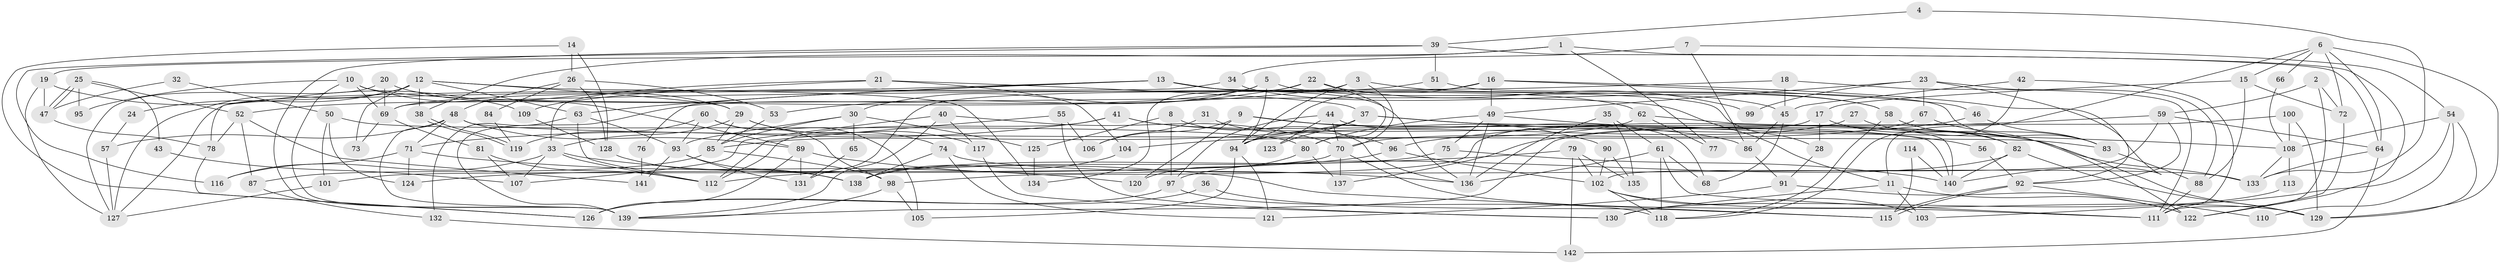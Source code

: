// coarse degree distribution, {7: 0.08450704225352113, 9: 0.028169014084507043, 2: 0.15492957746478872, 4: 0.16901408450704225, 11: 0.014084507042253521, 8: 0.056338028169014086, 3: 0.16901408450704225, 6: 0.14084507042253522, 14: 0.014084507042253521, 10: 0.04225352112676056, 15: 0.014084507042253521, 21: 0.028169014084507043, 5: 0.07042253521126761, 1: 0.014084507042253521}
// Generated by graph-tools (version 1.1) at 2025/18/03/04/25 18:18:46]
// undirected, 142 vertices, 284 edges
graph export_dot {
graph [start="1"]
  node [color=gray90,style=filled];
  1;
  2;
  3;
  4;
  5;
  6;
  7;
  8;
  9;
  10;
  11;
  12;
  13;
  14;
  15;
  16;
  17;
  18;
  19;
  20;
  21;
  22;
  23;
  24;
  25;
  26;
  27;
  28;
  29;
  30;
  31;
  32;
  33;
  34;
  35;
  36;
  37;
  38;
  39;
  40;
  41;
  42;
  43;
  44;
  45;
  46;
  47;
  48;
  49;
  50;
  51;
  52;
  53;
  54;
  55;
  56;
  57;
  58;
  59;
  60;
  61;
  62;
  63;
  64;
  65;
  66;
  67;
  68;
  69;
  70;
  71;
  72;
  73;
  74;
  75;
  76;
  77;
  78;
  79;
  80;
  81;
  82;
  83;
  84;
  85;
  86;
  87;
  88;
  89;
  90;
  91;
  92;
  93;
  94;
  95;
  96;
  97;
  98;
  99;
  100;
  101;
  102;
  103;
  104;
  105;
  106;
  107;
  108;
  109;
  110;
  111;
  112;
  113;
  114;
  115;
  116;
  117;
  118;
  119;
  120;
  121;
  122;
  123;
  124;
  125;
  126;
  127;
  128;
  129;
  130;
  131;
  132;
  133;
  134;
  135;
  136;
  137;
  138;
  139;
  140;
  141;
  142;
  1 -- 122;
  1 -- 19;
  1 -- 38;
  1 -- 77;
  2 -- 72;
  2 -- 111;
  2 -- 59;
  3 -- 52;
  3 -- 94;
  3 -- 45;
  3 -- 70;
  4 -- 133;
  4 -- 39;
  5 -- 94;
  5 -- 58;
  5 -- 30;
  5 -- 139;
  6 -- 129;
  6 -- 64;
  6 -- 11;
  6 -- 15;
  6 -- 66;
  6 -- 72;
  7 -- 86;
  7 -- 54;
  7 -- 34;
  8 -- 136;
  8 -- 125;
  8 -- 97;
  9 -- 120;
  9 -- 129;
  9 -- 90;
  9 -- 106;
  10 -- 89;
  10 -- 139;
  10 -- 11;
  10 -- 69;
  10 -- 95;
  11 -- 103;
  11 -- 122;
  11 -- 130;
  12 -- 38;
  12 -- 29;
  12 -- 24;
  12 -- 63;
  12 -- 73;
  12 -- 127;
  12 -- 134;
  13 -- 63;
  13 -- 28;
  13 -- 62;
  13 -- 76;
  13 -- 78;
  13 -- 136;
  14 -- 128;
  14 -- 126;
  14 -- 26;
  15 -- 17;
  15 -- 72;
  15 -- 88;
  16 -- 49;
  16 -- 94;
  16 -- 46;
  16 -- 92;
  16 -- 131;
  17 -- 98;
  17 -- 82;
  17 -- 28;
  18 -- 45;
  18 -- 111;
  18 -- 69;
  19 -- 47;
  19 -- 127;
  19 -- 109;
  20 -- 69;
  20 -- 29;
  20 -- 127;
  21 -- 104;
  21 -- 37;
  21 -- 33;
  21 -- 109;
  22 -- 80;
  22 -- 53;
  22 -- 99;
  22 -- 134;
  23 -- 88;
  23 -- 49;
  23 -- 67;
  23 -- 99;
  23 -- 140;
  24 -- 57;
  25 -- 47;
  25 -- 47;
  25 -- 52;
  25 -- 43;
  25 -- 95;
  26 -- 128;
  26 -- 48;
  26 -- 53;
  26 -- 84;
  27 -- 94;
  27 -- 122;
  28 -- 91;
  29 -- 33;
  29 -- 85;
  29 -- 74;
  29 -- 117;
  30 -- 85;
  30 -- 65;
  30 -- 93;
  30 -- 125;
  31 -- 96;
  31 -- 106;
  32 -- 50;
  32 -- 47;
  33 -- 112;
  33 -- 107;
  33 -- 115;
  33 -- 116;
  34 -- 127;
  34 -- 58;
  35 -- 136;
  35 -- 135;
  35 -- 61;
  36 -- 126;
  36 -- 115;
  37 -- 108;
  37 -- 140;
  37 -- 85;
  37 -- 94;
  37 -- 123;
  38 -- 119;
  38 -- 119;
  39 -- 116;
  39 -- 51;
  39 -- 64;
  39 -- 139;
  40 -- 139;
  40 -- 70;
  40 -- 107;
  40 -- 117;
  41 -- 133;
  41 -- 112;
  41 -- 71;
  41 -- 86;
  42 -- 45;
  42 -- 118;
  42 -- 111;
  43 -- 107;
  44 -- 97;
  44 -- 70;
  44 -- 68;
  44 -- 123;
  45 -- 68;
  45 -- 86;
  46 -- 83;
  46 -- 137;
  47 -- 78;
  48 -- 139;
  48 -- 57;
  48 -- 71;
  48 -- 83;
  48 -- 89;
  49 -- 80;
  49 -- 136;
  49 -- 56;
  49 -- 75;
  50 -- 101;
  50 -- 124;
  50 -- 80;
  51 -- 83;
  51 -- 69;
  52 -- 87;
  52 -- 78;
  52 -- 141;
  53 -- 85;
  54 -- 103;
  54 -- 108;
  54 -- 110;
  54 -- 129;
  55 -- 130;
  55 -- 112;
  55 -- 106;
  56 -- 92;
  57 -- 127;
  58 -- 82;
  58 -- 118;
  59 -- 92;
  59 -- 64;
  59 -- 96;
  59 -- 102;
  60 -- 93;
  60 -- 105;
  60 -- 98;
  60 -- 119;
  61 -- 111;
  61 -- 68;
  61 -- 118;
  61 -- 136;
  62 -- 140;
  62 -- 77;
  62 -- 104;
  63 -- 93;
  63 -- 112;
  63 -- 132;
  64 -- 133;
  64 -- 142;
  65 -- 131;
  66 -- 108;
  67 -- 83;
  67 -- 70;
  69 -- 73;
  69 -- 81;
  70 -- 101;
  70 -- 111;
  70 -- 137;
  71 -- 116;
  71 -- 120;
  71 -- 124;
  72 -- 122;
  74 -- 138;
  74 -- 121;
  74 -- 133;
  75 -- 140;
  75 -- 138;
  76 -- 141;
  78 -- 126;
  79 -- 112;
  79 -- 102;
  79 -- 135;
  79 -- 142;
  80 -- 137;
  80 -- 120;
  81 -- 107;
  81 -- 112;
  82 -- 97;
  82 -- 129;
  82 -- 140;
  83 -- 88;
  84 -- 119;
  85 -- 98;
  85 -- 87;
  86 -- 91;
  87 -- 132;
  88 -- 111;
  89 -- 136;
  89 -- 126;
  89 -- 131;
  90 -- 102;
  90 -- 135;
  91 -- 122;
  91 -- 121;
  92 -- 115;
  92 -- 115;
  92 -- 110;
  93 -- 131;
  93 -- 138;
  93 -- 141;
  94 -- 121;
  94 -- 105;
  96 -- 102;
  96 -- 124;
  97 -- 118;
  97 -- 126;
  98 -- 139;
  98 -- 105;
  100 -- 139;
  100 -- 129;
  100 -- 108;
  101 -- 127;
  102 -- 118;
  102 -- 103;
  102 -- 129;
  104 -- 138;
  108 -- 133;
  108 -- 113;
  109 -- 128;
  113 -- 130;
  114 -- 115;
  114 -- 140;
  117 -- 130;
  125 -- 134;
  128 -- 138;
  132 -- 142;
}
